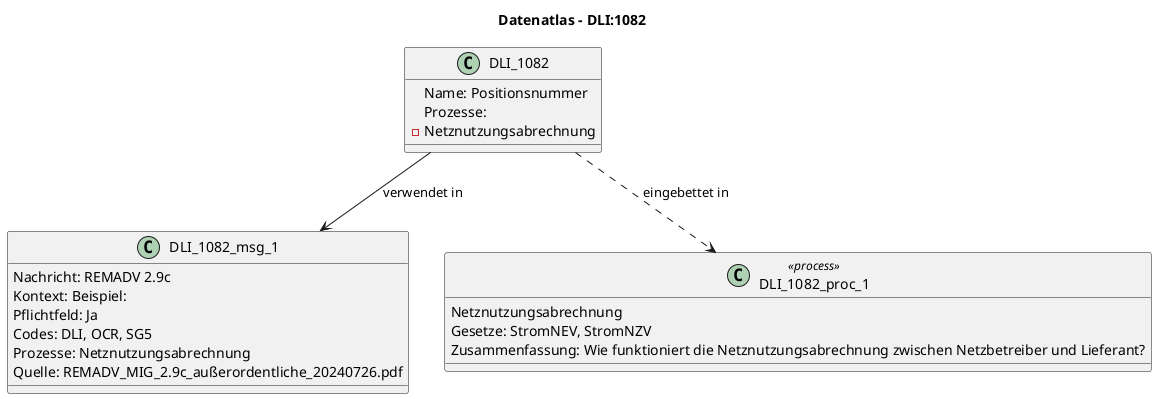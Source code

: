 @startuml
title Datenatlas – DLI:1082
class DLI_1082 {
  Name: Positionsnummer
  Prozesse:
    - Netznutzungsabrechnung
}
class DLI_1082_msg_1 {
  Nachricht: REMADV 2.9c
  Kontext: Beispiel:
  Pflichtfeld: Ja
  Codes: DLI, OCR, SG5
  Prozesse: Netznutzungsabrechnung
  Quelle: REMADV_MIG_2.9c_außerordentliche_20240726.pdf
}
DLI_1082 --> DLI_1082_msg_1 : verwendet in
class DLI_1082_proc_1 <<process>> {
  Netznutzungsabrechnung
  Gesetze: StromNEV, StromNZV
  Zusammenfassung: Wie funktioniert die Netznutzungsabrechnung zwischen Netzbetreiber und Lieferant?
}
DLI_1082 ..> DLI_1082_proc_1 : eingebettet in
@enduml